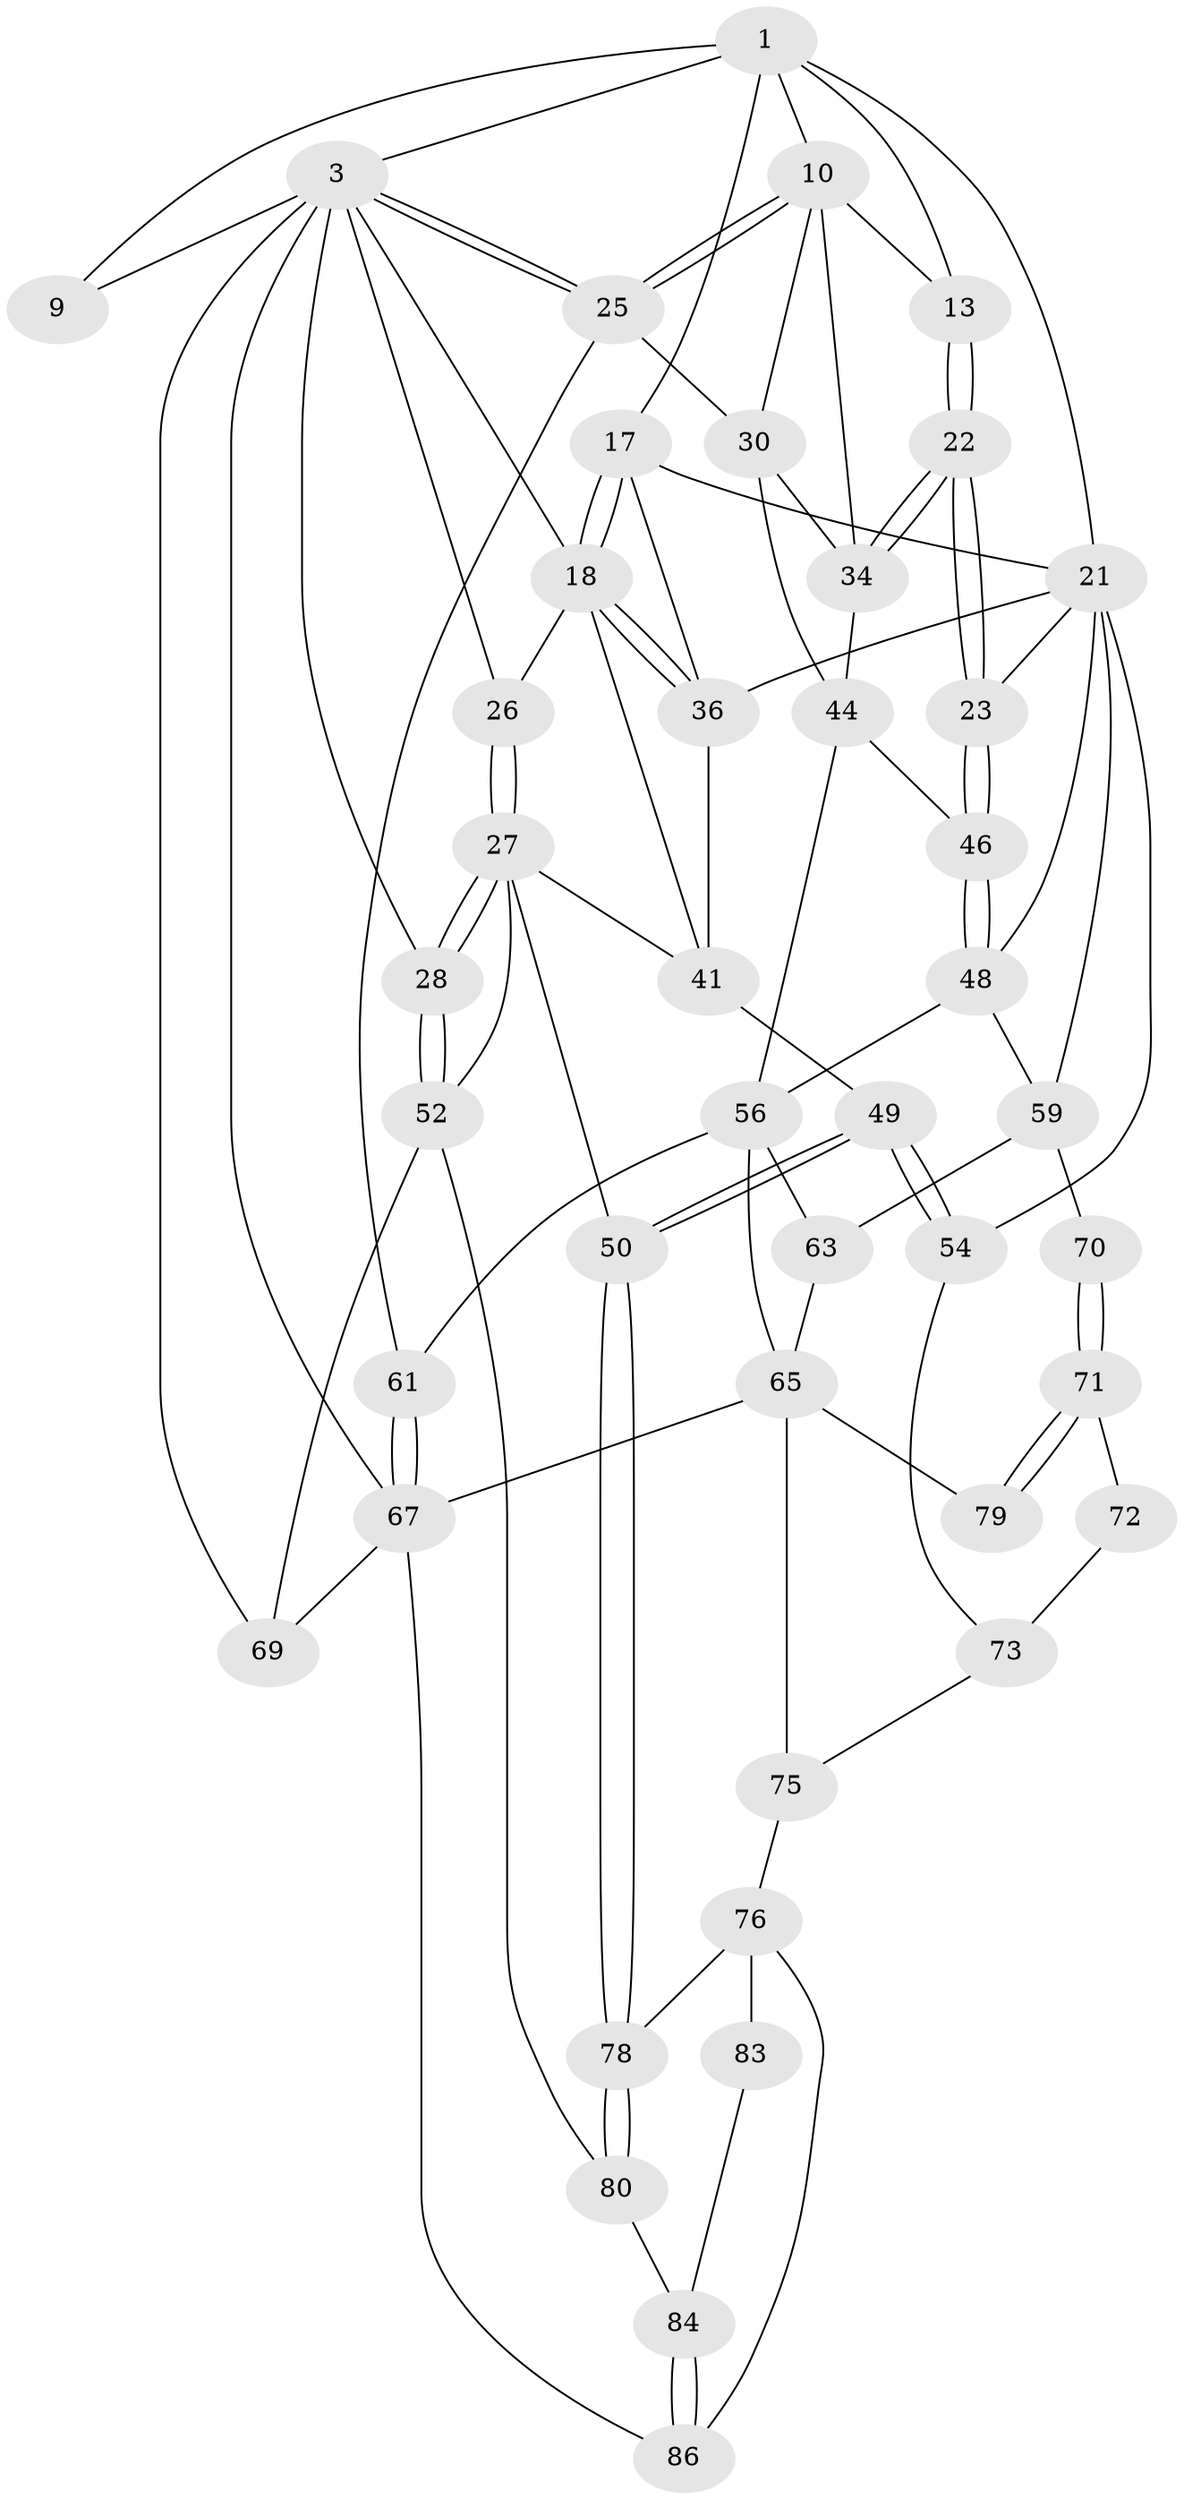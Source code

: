 // original degree distribution, {3: 0.022727272727272728, 4: 0.25, 6: 0.22727272727272727, 5: 0.5}
// Generated by graph-tools (version 1.1) at 2025/16/03/09/25 04:16:55]
// undirected, 44 vertices, 101 edges
graph export_dot {
graph [start="1"]
  node [color=gray90,style=filled];
  1 [pos="+0.7036251465865404+0",super="+2+7"];
  3 [pos="+1+0",super="+4"];
  9 [pos="+0.37914159898810795+0.10800717642613553"];
  10 [pos="+0.9074440095973453+0.1504610272726468",super="+11"];
  13 [pos="+0.7196741510368118+0.1692661633763057"];
  17 [pos="+0.422323107295654+0.1512840344138774",super="+20"];
  18 [pos="+0.41109034807471884+0.27422426522988186",super="+19"];
  21 [pos="+0.5801755876907271+0.2336273277406124",super="+24"];
  22 [pos="+0.7278663663961582+0.31665716005269845"];
  23 [pos="+0.6966384139255097+0.3356870887433503"];
  25 [pos="+1+0.24875960391846055",super="+29"];
  26 [pos="+0.10330631891285945+0.2954802333890006"];
  27 [pos="+0.04563756857520333+0.335977991011397",super="+42"];
  28 [pos="+0+0.37610653051310106"];
  30 [pos="+1+0.4049844037182389",super="+47+31"];
  34 [pos="+0.8032489530599831+0.3152492809357623",super="+35"];
  36 [pos="+0.4703464132743523+0.3117528658393424",super="+39"];
  41 [pos="+0.18840477050070717+0.4070340936215576",super="+43"];
  44 [pos="+0.81195442769518+0.4041218356435188",super="+45"];
  46 [pos="+0.7493132697087662+0.47203119320802595"];
  48 [pos="+0.7441932620348234+0.48205478953734077",super="+58"];
  49 [pos="+0.29427392599550145+0.6059631677108952"];
  50 [pos="+0.21407198444988054+0.6655213874137541"];
  52 [pos="+0+0.545223295687581",super="+68"];
  54 [pos="+0.3779221163690358+0.6070769364991917"];
  56 [pos="+0.9165496400962283+0.5326143175347791",super="+57+62"];
  59 [pos="+0.6947520142648903+0.5449537153078547",super="+60+64"];
  61 [pos="+1+1"];
  63 [pos="+0.7788403882792021+0.6800546057551864"];
  65 [pos="+0.9593869342314492+0.8685592927988462",super="+66+81"];
  67 [pos="+1+1",super="+87"];
  69 [pos="+0+1"];
  70 [pos="+0.6077787936876299+0.6779458614507498"];
  71 [pos="+0.5847004499538763+0.7313622152543255"];
  72 [pos="+0.5742687922408529+0.7348120984340816"];
  73 [pos="+0.4245332196904064+0.6704226775315208",super="+74"];
  75 [pos="+0.42933655330367543+0.8621136684518105"];
  76 [pos="+0.39032750579313047+0.8644570257375052",super="+85+77"];
  78 [pos="+0.21477810679642367+0.6734568274963376"];
  79 [pos="+0.6159515060637242+0.7812331797284225"];
  80 [pos="+0.0018370169187369157+0.9210520380595524"];
  83 [pos="+0.22629108217204696+0.8697446158801411"];
  84 [pos="+0.1673068077510239+0.9193701922092201"];
  86 [pos="+0.2762203758106837+1"];
  1 -- 10;
  1 -- 3;
  1 -- 17;
  1 -- 21;
  1 -- 9;
  1 -- 13;
  3 -- 25;
  3 -- 25;
  3 -- 67;
  3 -- 18;
  3 -- 69;
  3 -- 9 [weight=2];
  3 -- 26;
  3 -- 28;
  10 -- 25;
  10 -- 25;
  10 -- 34;
  10 -- 13;
  10 -- 30;
  13 -- 22;
  13 -- 22;
  17 -- 18;
  17 -- 18;
  17 -- 36;
  17 -- 21;
  18 -- 36 [weight=2];
  18 -- 36;
  18 -- 41;
  18 -- 26;
  21 -- 48;
  21 -- 36;
  21 -- 54;
  21 -- 23;
  21 -- 59;
  22 -- 23;
  22 -- 23;
  22 -- 34;
  22 -- 34;
  23 -- 46;
  23 -- 46;
  25 -- 61;
  25 -- 30;
  26 -- 27;
  26 -- 27;
  27 -- 28;
  27 -- 28;
  27 -- 41;
  27 -- 50;
  27 -- 52;
  28 -- 52;
  28 -- 52;
  30 -- 44 [weight=2];
  30 -- 34;
  34 -- 44;
  36 -- 41;
  41 -- 49;
  44 -- 56;
  44 -- 46;
  46 -- 48;
  46 -- 48;
  48 -- 56;
  48 -- 59;
  49 -- 50;
  49 -- 50;
  49 -- 54;
  49 -- 54;
  50 -- 78;
  50 -- 78;
  52 -- 80;
  52 -- 69;
  54 -- 73;
  56 -- 63;
  56 -- 65;
  56 -- 61;
  59 -- 70 [weight=2];
  59 -- 63;
  61 -- 67;
  61 -- 67;
  63 -- 65;
  65 -- 79 [weight=2];
  65 -- 67;
  65 -- 75;
  67 -- 69 [weight=2];
  67 -- 86;
  70 -- 71;
  70 -- 71;
  71 -- 72;
  71 -- 79;
  71 -- 79;
  72 -- 73 [weight=2];
  73 -- 75;
  75 -- 76;
  76 -- 83 [weight=2];
  76 -- 86;
  76 -- 78;
  78 -- 80;
  78 -- 80;
  80 -- 84;
  83 -- 84;
  84 -- 86;
  84 -- 86;
}
